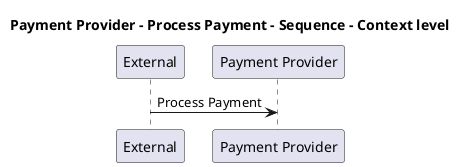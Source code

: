 @startuml

title Payment Provider - Process Payment - Sequence - Context level

participant "External" as C4InterFlow.SoftwareSystems.ExternalSystem
participant "Payment Provider" as ECommercePlatform.SoftwareSystems.PaymentProvider

C4InterFlow.SoftwareSystems.ExternalSystem -> ECommercePlatform.SoftwareSystems.PaymentProvider : Process Payment


@enduml
